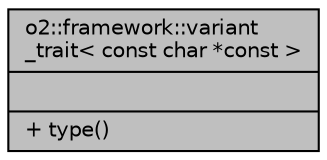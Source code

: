 digraph "o2::framework::variant_trait&lt; const char *const  &gt;"
{
 // INTERACTIVE_SVG=YES
  bgcolor="transparent";
  edge [fontname="Helvetica",fontsize="10",labelfontname="Helvetica",labelfontsize="10"];
  node [fontname="Helvetica",fontsize="10",shape=record];
  Node1 [label="{o2::framework::variant\l_trait\< const char *const  \>\n||+ type()\l}",height=0.2,width=0.4,color="black", fillcolor="grey75", style="filled", fontcolor="black"];
}
